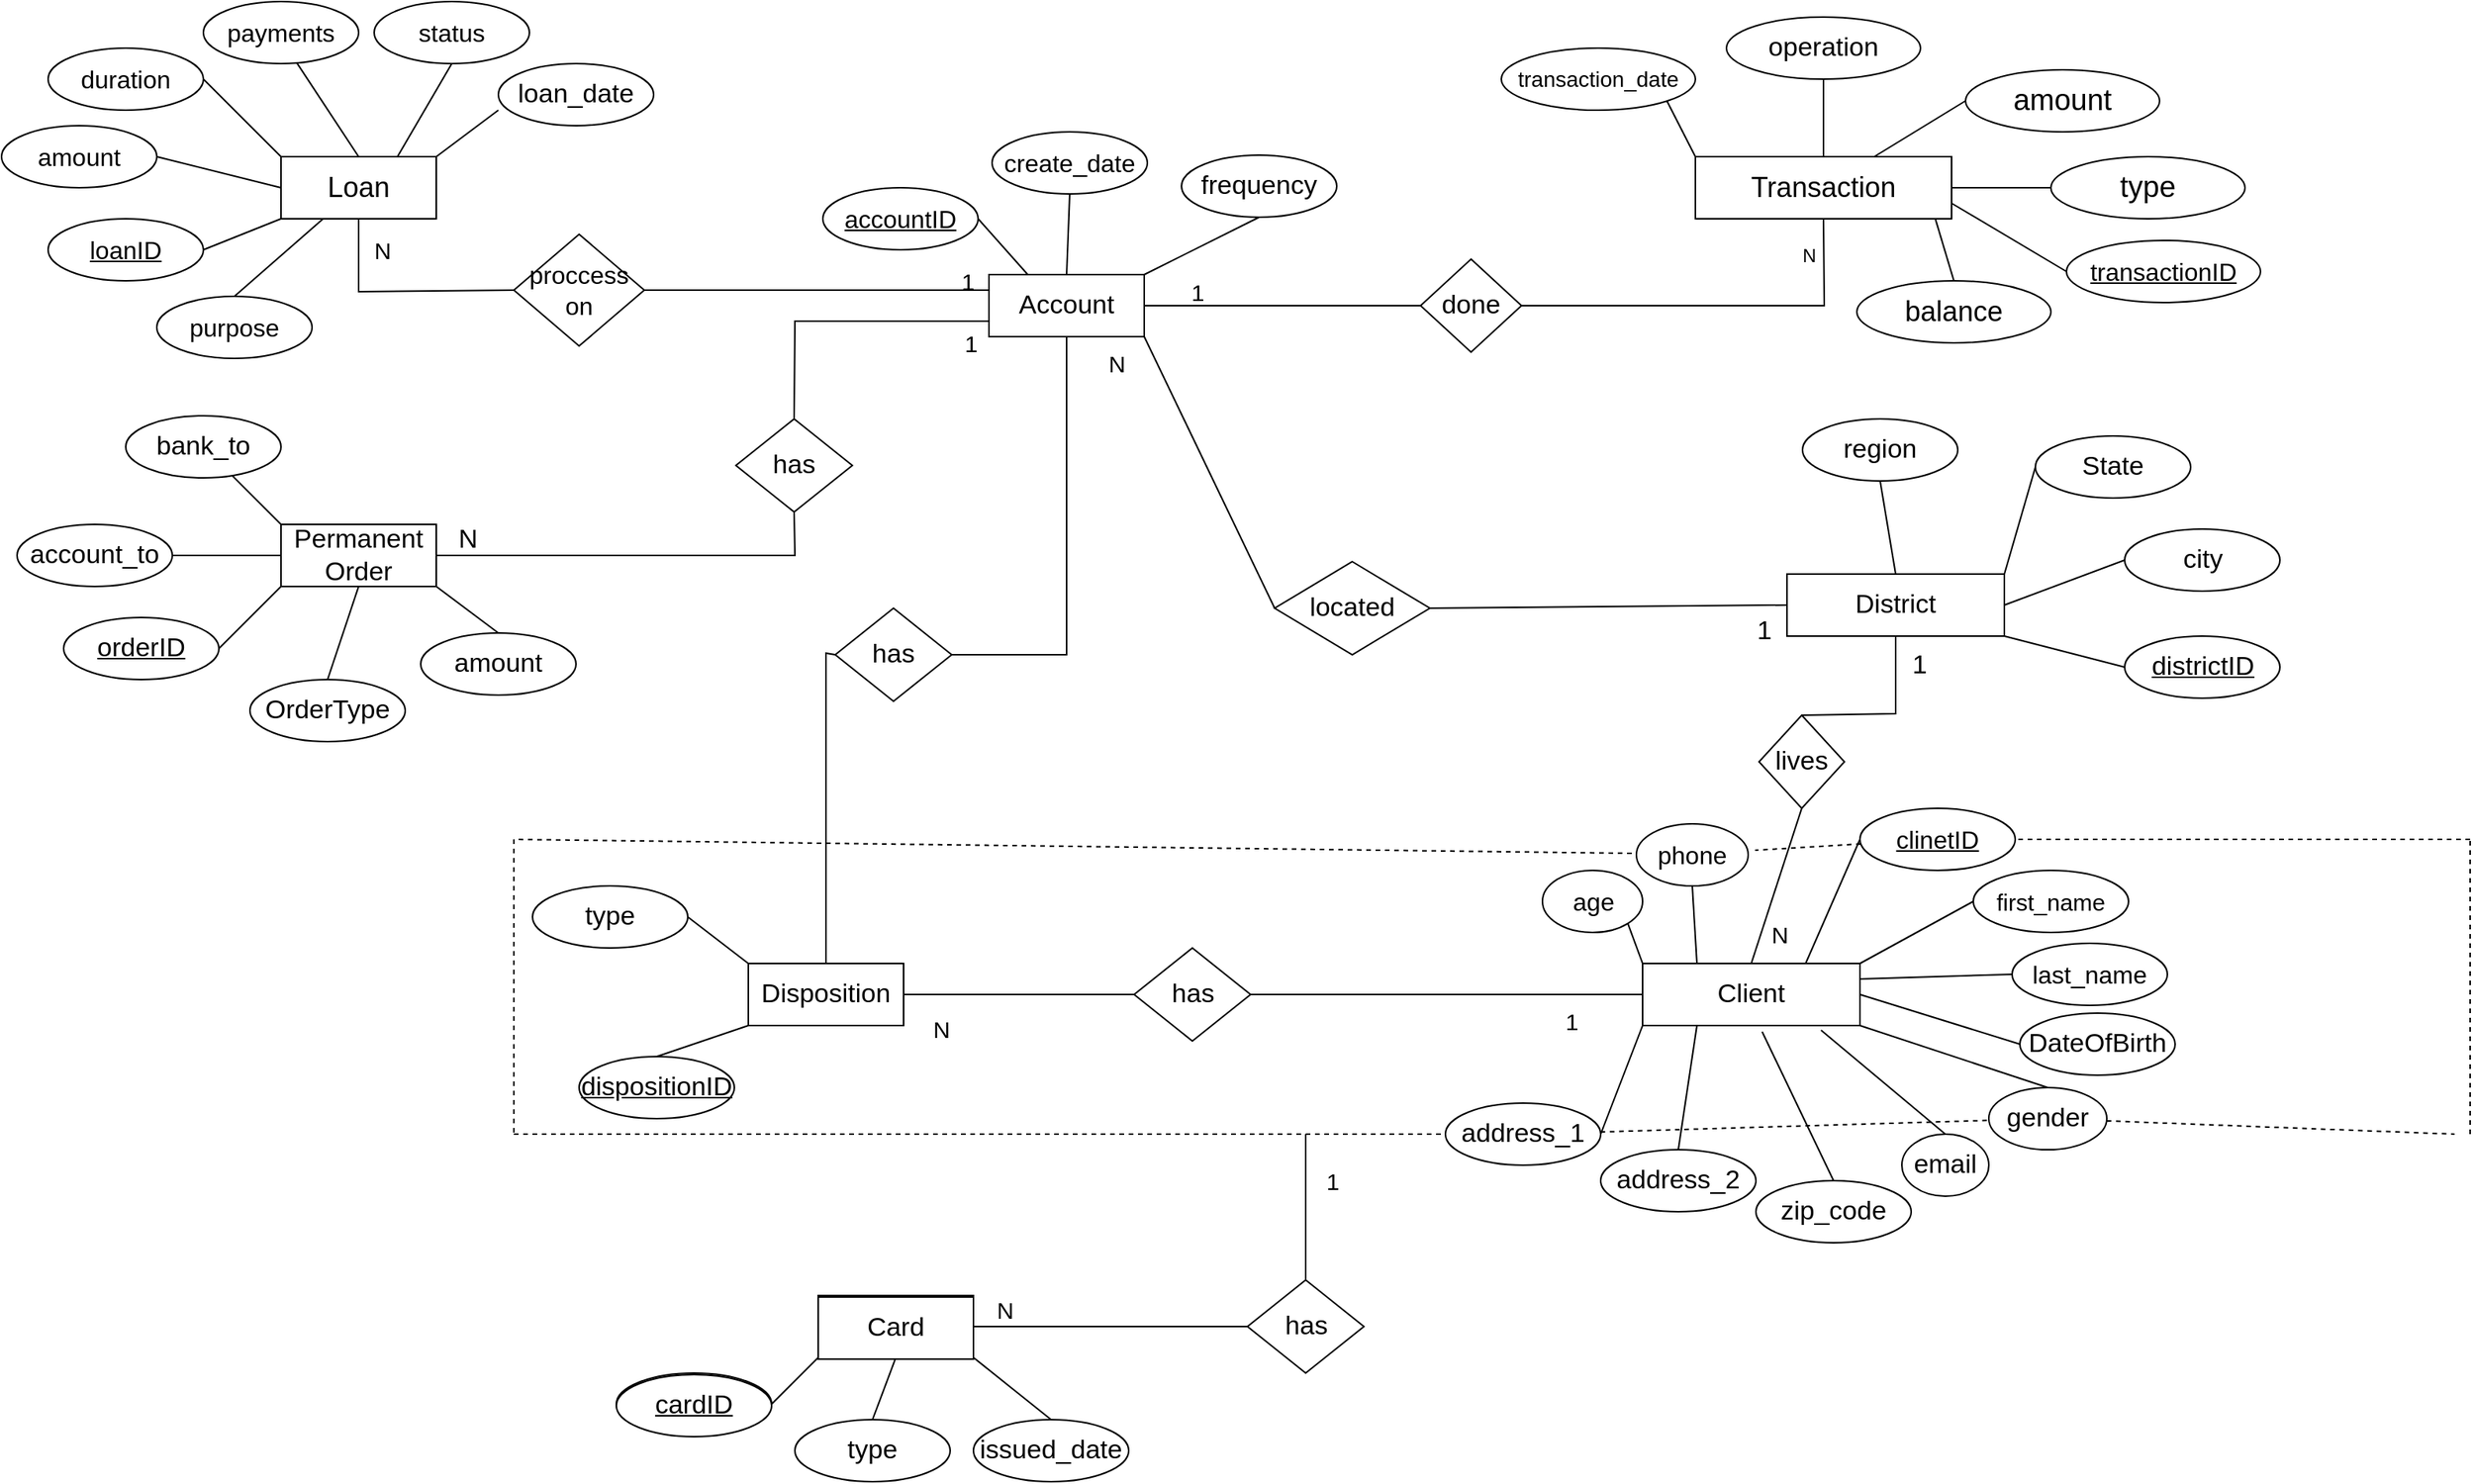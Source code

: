<mxfile version="16.0.3" type="device"><diagram id="prBbr_ngil-b_m54X0Ds" name="Page-1"><mxGraphModel dx="868" dy="482" grid="1" gridSize="10" guides="1" tooltips="1" connect="1" arrows="1" fold="1" page="1" pageScale="1" pageWidth="850" pageHeight="1100" math="0" shadow="0"><root><mxCell id="0"/><mxCell id="1" parent="0"/><mxCell id="i54uVHT67UxY1AJ37_S7-1" value="Permanent_Loan" style="whiteSpace=wrap;html=1;align=center;" parent="1" vertex="1"><mxGeometry x="190" y="120" width="100" height="40" as="geometry"/></mxCell><mxCell id="i54uVHT67UxY1AJ37_S7-2" value="duration" style="ellipse;whiteSpace=wrap;html=1;align=center;fontSize=16;" parent="1" vertex="1"><mxGeometry x="40" y="50" width="100" height="40" as="geometry"/></mxCell><mxCell id="i54uVHT67UxY1AJ37_S7-3" value="payments" style="ellipse;whiteSpace=wrap;html=1;align=center;fontSize=16;" parent="1" vertex="1"><mxGeometry x="140" y="20" width="100" height="40" as="geometry"/></mxCell><mxCell id="i54uVHT67UxY1AJ37_S7-4" value="amount" style="ellipse;whiteSpace=wrap;html=1;align=center;fontSize=16;" parent="1" vertex="1"><mxGeometry x="10" y="100" width="100" height="40" as="geometry"/></mxCell><mxCell id="i54uVHT67UxY1AJ37_S7-5" value="status" style="ellipse;whiteSpace=wrap;html=1;align=center;fontSize=16;" parent="1" vertex="1"><mxGeometry x="250" y="20" width="100" height="40" as="geometry"/></mxCell><mxCell id="i54uVHT67UxY1AJ37_S7-6" value="loanID" style="ellipse;whiteSpace=wrap;html=1;align=center;fontStyle=4;fontSize=16;" parent="1" vertex="1"><mxGeometry x="40" y="160" width="100" height="40" as="geometry"/></mxCell><mxCell id="i54uVHT67UxY1AJ37_S7-7" value="loan_date" style="ellipse;whiteSpace=wrap;html=1;align=center;fontSize=17;" parent="1" vertex="1"><mxGeometry x="330" y="60" width="100" height="40" as="geometry"/></mxCell><mxCell id="i54uVHT67UxY1AJ37_S7-8" value="purpose" style="ellipse;whiteSpace=wrap;html=1;align=center;fontSize=16;" parent="1" vertex="1"><mxGeometry x="110" y="210" width="100" height="40" as="geometry"/></mxCell><mxCell id="i54uVHT67UxY1AJ37_S7-9" value="" style="endArrow=none;html=1;rounded=0;exitX=1;exitY=0.5;exitDx=0;exitDy=0;entryX=0;entryY=1;entryDx=0;entryDy=0;" parent="1" source="i54uVHT67UxY1AJ37_S7-6" target="i54uVHT67UxY1AJ37_S7-1" edge="1"><mxGeometry relative="1" as="geometry"><mxPoint x="340" y="110" as="sourcePoint"/><mxPoint x="500" y="110" as="targetPoint"/></mxGeometry></mxCell><mxCell id="i54uVHT67UxY1AJ37_S7-10" value="" style="endArrow=none;html=1;rounded=0;exitX=1;exitY=0;exitDx=0;exitDy=0;entryX=0;entryY=0.75;entryDx=0;entryDy=0;entryPerimeter=0;" parent="1" source="i54uVHT67UxY1AJ37_S7-1" target="i54uVHT67UxY1AJ37_S7-7" edge="1"><mxGeometry relative="1" as="geometry"><mxPoint x="150" y="190" as="sourcePoint"/><mxPoint x="200" y="170" as="targetPoint"/></mxGeometry></mxCell><mxCell id="i54uVHT67UxY1AJ37_S7-11" value="" style="endArrow=none;html=1;rounded=0;exitX=0.75;exitY=0;exitDx=0;exitDy=0;entryX=0.5;entryY=1;entryDx=0;entryDy=0;" parent="1" source="i54uVHT67UxY1AJ37_S7-1" target="i54uVHT67UxY1AJ37_S7-5" edge="1"><mxGeometry relative="1" as="geometry"><mxPoint x="160" y="200" as="sourcePoint"/><mxPoint x="210" y="180" as="targetPoint"/></mxGeometry></mxCell><mxCell id="i54uVHT67UxY1AJ37_S7-13" value="" style="endArrow=none;html=1;rounded=0;entryX=0.603;entryY=0.992;entryDx=0;entryDy=0;entryPerimeter=0;exitX=0.5;exitY=0;exitDx=0;exitDy=0;" parent="1" source="i54uVHT67UxY1AJ37_S7-1" target="i54uVHT67UxY1AJ37_S7-3" edge="1"><mxGeometry relative="1" as="geometry"><mxPoint x="240" y="110" as="sourcePoint"/><mxPoint x="220" y="190" as="targetPoint"/></mxGeometry></mxCell><mxCell id="i54uVHT67UxY1AJ37_S7-14" value="" style="endArrow=none;html=1;rounded=0;exitX=0;exitY=0;exitDx=0;exitDy=0;entryX=1;entryY=0.5;entryDx=0;entryDy=0;" parent="1" source="i54uVHT67UxY1AJ37_S7-1" target="i54uVHT67UxY1AJ37_S7-2" edge="1"><mxGeometry relative="1" as="geometry"><mxPoint x="180" y="220" as="sourcePoint"/><mxPoint x="230" y="200" as="targetPoint"/></mxGeometry></mxCell><mxCell id="i54uVHT67UxY1AJ37_S7-15" value="" style="endArrow=none;html=1;rounded=0;exitX=0;exitY=0.5;exitDx=0;exitDy=0;entryX=1;entryY=0.5;entryDx=0;entryDy=0;" parent="1" source="i54uVHT67UxY1AJ37_S7-1" target="i54uVHT67UxY1AJ37_S7-4" edge="1"><mxGeometry relative="1" as="geometry"><mxPoint x="190" y="230" as="sourcePoint"/><mxPoint x="240" y="210" as="targetPoint"/></mxGeometry></mxCell><mxCell id="i54uVHT67UxY1AJ37_S7-16" value="" style="endArrow=none;html=1;rounded=0;exitX=0.5;exitY=0;exitDx=0;exitDy=0;" parent="1" source="i54uVHT67UxY1AJ37_S7-8" target="i54uVHT67UxY1AJ37_S7-1" edge="1"><mxGeometry relative="1" as="geometry"><mxPoint x="200" y="240" as="sourcePoint"/><mxPoint x="250" y="220" as="targetPoint"/></mxGeometry></mxCell><mxCell id="i54uVHT67UxY1AJ37_S7-17" value="Permanent_Loan" style="whiteSpace=wrap;html=1;align=center;" parent="1" vertex="1"><mxGeometry x="190" y="120" width="100" height="40" as="geometry"/></mxCell><mxCell id="i54uVHT67UxY1AJ37_S7-20" value="Permanent_Loan" style="whiteSpace=wrap;html=1;align=center;" parent="1" vertex="1"><mxGeometry x="190" y="120" width="100" height="40" as="geometry"/></mxCell><mxCell id="i54uVHT67UxY1AJ37_S7-25" value="Loan" style="whiteSpace=wrap;html=1;align=center;" parent="1" vertex="1"><mxGeometry x="190" y="120" width="100" height="40" as="geometry"/></mxCell><mxCell id="i54uVHT67UxY1AJ37_S7-30" value="OrderType" style="ellipse;whiteSpace=wrap;html=1;align=center;fontSize=17;" parent="1" vertex="1"><mxGeometry x="170" y="457" width="100" height="40" as="geometry"/></mxCell><mxCell id="i54uVHT67UxY1AJ37_S7-32" value="Permanent Order" style="whiteSpace=wrap;html=1;align=center;fontSize=17;" parent="1" vertex="1"><mxGeometry x="190" y="357" width="100" height="40" as="geometry"/></mxCell><mxCell id="i54uVHT67UxY1AJ37_S7-33" value="amount" style="ellipse;whiteSpace=wrap;html=1;align=center;fontSize=17;" parent="1" vertex="1"><mxGeometry x="280" y="427" width="100" height="40" as="geometry"/></mxCell><mxCell id="i54uVHT67UxY1AJ37_S7-34" value="orderID" style="ellipse;whiteSpace=wrap;html=1;align=center;fontStyle=4;fontSize=17;" parent="1" vertex="1"><mxGeometry x="50" y="417" width="100" height="40" as="geometry"/></mxCell><mxCell id="i54uVHT67UxY1AJ37_S7-35" value="account_to" style="ellipse;whiteSpace=wrap;html=1;align=center;fontSize=17;" parent="1" vertex="1"><mxGeometry x="20" y="357" width="100" height="40" as="geometry"/></mxCell><mxCell id="i54uVHT67UxY1AJ37_S7-36" value="bank_to" style="ellipse;whiteSpace=wrap;html=1;align=center;fontSize=17;" parent="1" vertex="1"><mxGeometry x="90" y="287" width="100" height="40" as="geometry"/></mxCell><mxCell id="i54uVHT67UxY1AJ37_S7-37" value="" style="endArrow=none;html=1;rounded=0;exitX=0.5;exitY=0;exitDx=0;exitDy=0;entryX=1;entryY=1;entryDx=0;entryDy=0;fontSize=17;" parent="1" source="i54uVHT67UxY1AJ37_S7-33" target="i54uVHT67UxY1AJ37_S7-32" edge="1"><mxGeometry relative="1" as="geometry"><mxPoint x="340" y="347" as="sourcePoint"/><mxPoint x="500" y="347" as="targetPoint"/></mxGeometry></mxCell><mxCell id="i54uVHT67UxY1AJ37_S7-38" value="" style="endArrow=none;html=1;rounded=0;exitX=0.5;exitY=0;exitDx=0;exitDy=0;entryX=0.5;entryY=1;entryDx=0;entryDy=0;fontSize=17;" parent="1" source="i54uVHT67UxY1AJ37_S7-30" target="i54uVHT67UxY1AJ37_S7-32" edge="1"><mxGeometry relative="1" as="geometry"><mxPoint x="320" y="457" as="sourcePoint"/><mxPoint x="275" y="407" as="targetPoint"/></mxGeometry></mxCell><mxCell id="i54uVHT67UxY1AJ37_S7-39" value="" style="endArrow=none;html=1;rounded=0;exitX=1;exitY=0.5;exitDx=0;exitDy=0;entryX=0;entryY=1;entryDx=0;entryDy=0;fontSize=17;" parent="1" source="i54uVHT67UxY1AJ37_S7-34" target="i54uVHT67UxY1AJ37_S7-32" edge="1"><mxGeometry relative="1" as="geometry"><mxPoint x="330" y="467" as="sourcePoint"/><mxPoint x="285" y="417" as="targetPoint"/></mxGeometry></mxCell><mxCell id="i54uVHT67UxY1AJ37_S7-40" value="" style="endArrow=none;html=1;rounded=0;exitX=1;exitY=0.5;exitDx=0;exitDy=0;entryX=0;entryY=0.5;entryDx=0;entryDy=0;fontSize=17;" parent="1" source="i54uVHT67UxY1AJ37_S7-35" target="i54uVHT67UxY1AJ37_S7-32" edge="1"><mxGeometry relative="1" as="geometry"><mxPoint x="340" y="477" as="sourcePoint"/><mxPoint x="295" y="427" as="targetPoint"/></mxGeometry></mxCell><mxCell id="i54uVHT67UxY1AJ37_S7-41" value="" style="endArrow=none;html=1;rounded=0;entryX=0;entryY=0;entryDx=0;entryDy=0;fontSize=17;" parent="1" source="i54uVHT67UxY1AJ37_S7-36" target="i54uVHT67UxY1AJ37_S7-32" edge="1"><mxGeometry relative="1" as="geometry"><mxPoint x="350" y="487" as="sourcePoint"/><mxPoint x="305" y="437" as="targetPoint"/></mxGeometry></mxCell><mxCell id="i54uVHT67UxY1AJ37_S7-43" value="Loan" style="whiteSpace=wrap;html=1;align=center;fontSize=18;" parent="1" vertex="1"><mxGeometry x="190" y="120" width="100" height="40" as="geometry"/></mxCell><mxCell id="i54uVHT67UxY1AJ37_S7-92" value="Disposition" style="whiteSpace=wrap;html=1;align=center;fontSize=17;" parent="1" vertex="1"><mxGeometry x="491" y="640" width="100" height="40" as="geometry"/></mxCell><mxCell id="i54uVHT67UxY1AJ37_S7-93" value="dispositionID" style="ellipse;whiteSpace=wrap;html=1;align=center;fontStyle=4;fontSize=17;" parent="1" vertex="1"><mxGeometry x="382" y="700" width="100" height="40" as="geometry"/></mxCell><mxCell id="i54uVHT67UxY1AJ37_S7-94" value="type" style="ellipse;whiteSpace=wrap;html=1;align=center;fontSize=17;" parent="1" vertex="1"><mxGeometry x="352" y="590" width="100" height="40" as="geometry"/></mxCell><mxCell id="i54uVHT67UxY1AJ37_S7-95" value="" style="endArrow=none;html=1;rounded=0;entryX=0;entryY=0;entryDx=0;entryDy=0;exitX=1;exitY=0.5;exitDx=0;exitDy=0;" parent="1" source="i54uVHT67UxY1AJ37_S7-94" target="i54uVHT67UxY1AJ37_S7-92" edge="1"><mxGeometry relative="1" as="geometry"><mxPoint x="472" y="510" as="sourcePoint"/><mxPoint x="632" y="510" as="targetPoint"/></mxGeometry></mxCell><mxCell id="i54uVHT67UxY1AJ37_S7-96" value="" style="endArrow=none;html=1;rounded=0;entryX=0.5;entryY=0;entryDx=0;entryDy=0;exitX=0;exitY=1;exitDx=0;exitDy=0;" parent="1" source="i54uVHT67UxY1AJ37_S7-92" target="i54uVHT67UxY1AJ37_S7-93" edge="1"><mxGeometry relative="1" as="geometry"><mxPoint x="472" y="510" as="sourcePoint"/><mxPoint x="632" y="510" as="targetPoint"/></mxGeometry></mxCell><mxCell id="i54uVHT67UxY1AJ37_S7-113" value="Transaction" style="whiteSpace=wrap;html=1;align=center;fontSize=18;" parent="1" vertex="1"><mxGeometry x="1101" y="120" width="165" height="40" as="geometry"/></mxCell><mxCell id="i54uVHT67UxY1AJ37_S7-114" value="type" style="ellipse;whiteSpace=wrap;html=1;align=center;fontSize=19;" parent="1" vertex="1"><mxGeometry x="1330" y="120" width="125" height="40" as="geometry"/></mxCell><mxCell id="i54uVHT67UxY1AJ37_S7-115" value="transactionID" style="ellipse;whiteSpace=wrap;html=1;align=center;fontStyle=4;fontSize=16;" parent="1" vertex="1"><mxGeometry x="1340" y="174" width="125" height="40" as="geometry"/></mxCell><mxCell id="i54uVHT67UxY1AJ37_S7-116" value="amount" style="ellipse;whiteSpace=wrap;html=1;align=center;fontSize=19;" parent="1" vertex="1"><mxGeometry x="1275" y="64" width="125" height="40" as="geometry"/></mxCell><mxCell id="i54uVHT67UxY1AJ37_S7-117" value="balance" style="ellipse;whiteSpace=wrap;html=1;align=center;fontSize=18;" parent="1" vertex="1"><mxGeometry x="1205" y="200" width="125" height="40" as="geometry"/></mxCell><mxCell id="i54uVHT67UxY1AJ37_S7-118" value="" style="endArrow=none;html=1;rounded=0;entryX=0;entryY=0.5;entryDx=0;entryDy=0;" parent="1" source="i54uVHT67UxY1AJ37_S7-113" target="i54uVHT67UxY1AJ37_S7-116" edge="1"><mxGeometry relative="1" as="geometry"><mxPoint x="1250" y="520" as="sourcePoint"/><mxPoint x="1300" y="590" as="targetPoint"/></mxGeometry></mxCell><mxCell id="i54uVHT67UxY1AJ37_S7-119" value="" style="endArrow=none;html=1;rounded=0;exitX=0;exitY=0.5;exitDx=0;exitDy=0;entryX=1;entryY=0.5;entryDx=0;entryDy=0;" parent="1" source="i54uVHT67UxY1AJ37_S7-114" target="i54uVHT67UxY1AJ37_S7-113" edge="1"><mxGeometry relative="1" as="geometry"><mxPoint x="1250" y="500" as="sourcePoint"/><mxPoint x="1200" y="450" as="targetPoint"/></mxGeometry></mxCell><mxCell id="i54uVHT67UxY1AJ37_S7-120" value="operation" style="ellipse;whiteSpace=wrap;html=1;align=center;fontSize=17;" parent="1" vertex="1"><mxGeometry x="1121" y="30" width="125" height="40" as="geometry"/></mxCell><mxCell id="i54uVHT67UxY1AJ37_S7-122" value="transaction_date" style="ellipse;whiteSpace=wrap;html=1;align=center;fontSize=14;" parent="1" vertex="1"><mxGeometry x="976" y="50" width="125" height="40" as="geometry"/></mxCell><mxCell id="i54uVHT67UxY1AJ37_S7-123" value="" style="endArrow=none;html=1;rounded=0;exitX=0.5;exitY=0;exitDx=0;exitDy=0;entryX=0.5;entryY=1;entryDx=0;entryDy=0;" parent="1" source="i54uVHT67UxY1AJ37_S7-113" target="i54uVHT67UxY1AJ37_S7-120" edge="1"><mxGeometry relative="1" as="geometry"><mxPoint x="1430" y="130" as="sourcePoint"/><mxPoint x="1500" y="90" as="targetPoint"/></mxGeometry></mxCell><mxCell id="i54uVHT67UxY1AJ37_S7-125" value="" style="endArrow=none;html=1;rounded=0;exitX=0;exitY=0;exitDx=0;exitDy=0;entryX=1;entryY=1;entryDx=0;entryDy=0;" parent="1" source="i54uVHT67UxY1AJ37_S7-113" target="i54uVHT67UxY1AJ37_S7-122" edge="1"><mxGeometry relative="1" as="geometry"><mxPoint x="1450" y="150" as="sourcePoint"/><mxPoint x="1520" y="110" as="targetPoint"/></mxGeometry></mxCell><mxCell id="i54uVHT67UxY1AJ37_S7-126" value="" style="endArrow=none;html=1;rounded=0;exitX=1;exitY=0.75;exitDx=0;exitDy=0;entryX=0;entryY=0.5;entryDx=0;entryDy=0;" parent="1" source="i54uVHT67UxY1AJ37_S7-113" target="i54uVHT67UxY1AJ37_S7-115" edge="1"><mxGeometry relative="1" as="geometry"><mxPoint x="1460" y="160" as="sourcePoint"/><mxPoint x="1490" y="180" as="targetPoint"/></mxGeometry></mxCell><mxCell id="i54uVHT67UxY1AJ37_S7-127" value="" style="endArrow=none;html=1;rounded=0;exitX=0.5;exitY=0;exitDx=0;exitDy=0;entryX=0.936;entryY=0.992;entryDx=0;entryDy=0;entryPerimeter=0;" parent="1" source="i54uVHT67UxY1AJ37_S7-117" target="i54uVHT67UxY1AJ37_S7-113" edge="1"><mxGeometry relative="1" as="geometry"><mxPoint x="1470" y="170" as="sourcePoint"/><mxPoint x="1540" y="130" as="targetPoint"/></mxGeometry></mxCell><mxCell id="i54uVHT67UxY1AJ37_S7-130" value="Account" style="whiteSpace=wrap;html=1;align=center;fontSize=17;" parent="1" vertex="1"><mxGeometry x="646" y="196" width="100" height="40" as="geometry"/></mxCell><mxCell id="i54uVHT67UxY1AJ37_S7-131" value="accountID" style="ellipse;whiteSpace=wrap;html=1;align=center;fontStyle=4;fontSize=16;" parent="1" vertex="1"><mxGeometry x="539" y="140" width="100" height="40" as="geometry"/></mxCell><mxCell id="i54uVHT67UxY1AJ37_S7-132" value="frequency" style="ellipse;whiteSpace=wrap;html=1;align=center;fontSize=17;" parent="1" vertex="1"><mxGeometry x="770" y="119" width="100" height="40" as="geometry"/></mxCell><mxCell id="i54uVHT67UxY1AJ37_S7-133" value="create_date" style="ellipse;whiteSpace=wrap;html=1;align=center;fontSize=16;" parent="1" vertex="1"><mxGeometry x="648" y="104" width="100" height="40" as="geometry"/></mxCell><mxCell id="i54uVHT67UxY1AJ37_S7-134" value="" style="endArrow=none;html=1;rounded=0;exitX=1;exitY=0;exitDx=0;exitDy=0;entryX=0.5;entryY=1;entryDx=0;entryDy=0;" parent="1" source="i54uVHT67UxY1AJ37_S7-130" target="i54uVHT67UxY1AJ37_S7-132" edge="1"><mxGeometry relative="1" as="geometry"><mxPoint x="1070" y="340" as="sourcePoint"/><mxPoint x="1120" y="410" as="targetPoint"/></mxGeometry></mxCell><mxCell id="i54uVHT67UxY1AJ37_S7-135" value="" style="endArrow=none;html=1;rounded=0;exitX=0.5;exitY=0;exitDx=0;exitDy=0;entryX=0.5;entryY=1;entryDx=0;entryDy=0;" parent="1" source="i54uVHT67UxY1AJ37_S7-130" target="i54uVHT67UxY1AJ37_S7-133" edge="1"><mxGeometry relative="1" as="geometry"><mxPoint x="1070" y="320" as="sourcePoint"/><mxPoint x="1020" y="270" as="targetPoint"/></mxGeometry></mxCell><mxCell id="i54uVHT67UxY1AJ37_S7-136" value="" style="endArrow=none;html=1;rounded=0;entryX=1;entryY=0.5;entryDx=0;entryDy=0;exitX=0.25;exitY=0;exitDx=0;exitDy=0;" parent="1" source="i54uVHT67UxY1AJ37_S7-130" target="i54uVHT67UxY1AJ37_S7-131" edge="1"><mxGeometry relative="1" as="geometry"><mxPoint x="610" y="360" as="sourcePoint"/><mxPoint x="770" y="360" as="targetPoint"/></mxGeometry></mxCell><mxCell id="i54uVHT67UxY1AJ37_S7-137" value="city" style="ellipse;whiteSpace=wrap;html=1;align=center;fontSize=17;" parent="1" vertex="1"><mxGeometry x="1377.5" y="360" width="100" height="40" as="geometry"/></mxCell><mxCell id="i54uVHT67UxY1AJ37_S7-138" value="districtID" style="ellipse;whiteSpace=wrap;html=1;align=center;fontStyle=4;fontSize=17;" parent="1" vertex="1"><mxGeometry x="1377.5" y="429" width="100" height="40" as="geometry"/></mxCell><mxCell id="i54uVHT67UxY1AJ37_S7-139" value="State" style="ellipse;whiteSpace=wrap;html=1;align=center;fontSize=17;" parent="1" vertex="1"><mxGeometry x="1320" y="300" width="100" height="40" as="geometry"/></mxCell><mxCell id="i54uVHT67UxY1AJ37_S7-141" value="region" style="ellipse;whiteSpace=wrap;html=1;align=center;fontSize=17;" parent="1" vertex="1"><mxGeometry x="1170" y="289" width="100" height="40" as="geometry"/></mxCell><mxCell id="i54uVHT67UxY1AJ37_S7-142" value="District" style="whiteSpace=wrap;html=1;align=center;fontSize=17;" parent="1" vertex="1"><mxGeometry x="1160" y="389" width="140" height="40" as="geometry"/></mxCell><mxCell id="i54uVHT67UxY1AJ37_S7-145" value="" style="endArrow=none;html=1;rounded=0;entryX=0;entryY=0.5;entryDx=0;entryDy=0;exitX=1;exitY=0;exitDx=0;exitDy=0;fontSize=17;" parent="1" source="i54uVHT67UxY1AJ37_S7-142" target="i54uVHT67UxY1AJ37_S7-139" edge="1"><mxGeometry relative="1" as="geometry"><mxPoint x="1285" y="409" as="sourcePoint"/><mxPoint x="1340" y="359" as="targetPoint"/></mxGeometry></mxCell><mxCell id="i54uVHT67UxY1AJ37_S7-146" value="" style="endArrow=none;html=1;rounded=0;entryX=0.5;entryY=1;entryDx=0;entryDy=0;exitX=0.5;exitY=0;exitDx=0;exitDy=0;fontSize=17;" parent="1" source="i54uVHT67UxY1AJ37_S7-142" target="i54uVHT67UxY1AJ37_S7-141" edge="1"><mxGeometry relative="1" as="geometry"><mxPoint x="1295" y="419" as="sourcePoint"/><mxPoint x="1350" y="369" as="targetPoint"/></mxGeometry></mxCell><mxCell id="i54uVHT67UxY1AJ37_S7-148" value="" style="endArrow=none;html=1;rounded=0;entryX=0;entryY=0.5;entryDx=0;entryDy=0;exitX=1;exitY=0.5;exitDx=0;exitDy=0;fontSize=17;" parent="1" source="i54uVHT67UxY1AJ37_S7-142" target="i54uVHT67UxY1AJ37_S7-137" edge="1"><mxGeometry relative="1" as="geometry"><mxPoint x="1310" y="419" as="sourcePoint"/><mxPoint x="1370" y="389" as="targetPoint"/></mxGeometry></mxCell><mxCell id="i54uVHT67UxY1AJ37_S7-149" value="" style="endArrow=none;html=1;rounded=0;entryX=0;entryY=0.5;entryDx=0;entryDy=0;exitX=1;exitY=1;exitDx=0;exitDy=0;fontSize=17;" parent="1" source="i54uVHT67UxY1AJ37_S7-142" target="i54uVHT67UxY1AJ37_S7-138" edge="1"><mxGeometry relative="1" as="geometry"><mxPoint x="1325" y="449" as="sourcePoint"/><mxPoint x="1380" y="399" as="targetPoint"/></mxGeometry></mxCell><mxCell id="i54uVHT67UxY1AJ37_S7-150" value="Client" style="whiteSpace=wrap;html=1;align=center;" parent="1" vertex="1"><mxGeometry x="1067" y="640" width="140" height="40" as="geometry"/></mxCell><mxCell id="i54uVHT67UxY1AJ37_S7-151" value="DateOfBirth" style="ellipse;whiteSpace=wrap;html=1;align=center;fontSize=17;" parent="1" vertex="1"><mxGeometry x="1310" y="672" width="100" height="40" as="geometry"/></mxCell><mxCell id="i54uVHT67UxY1AJ37_S7-152" value="first_name" style="ellipse;whiteSpace=wrap;html=1;align=center;fontSize=15;" parent="1" vertex="1"><mxGeometry x="1280" y="580" width="100" height="40" as="geometry"/></mxCell><mxCell id="i54uVHT67UxY1AJ37_S7-153" value="last_name" style="ellipse;whiteSpace=wrap;html=1;align=center;fontSize=16;" parent="1" vertex="1"><mxGeometry x="1305" y="627" width="100" height="40" as="geometry"/></mxCell><mxCell id="i54uVHT67UxY1AJ37_S7-156" value="age" style="ellipse;whiteSpace=wrap;html=1;align=center;fontSize=16;" parent="1" vertex="1"><mxGeometry x="1002.5" y="580" width="64.5" height="40" as="geometry"/></mxCell><mxCell id="i54uVHT67UxY1AJ37_S7-157" value="email" style="ellipse;whiteSpace=wrap;html=1;align=center;fontSize=17;" parent="1" vertex="1"><mxGeometry x="1234" y="750" width="56" height="40" as="geometry"/></mxCell><mxCell id="i54uVHT67UxY1AJ37_S7-158" value="phone" style="ellipse;whiteSpace=wrap;html=1;align=center;fontSize=16;" parent="1" vertex="1"><mxGeometry x="1063" y="550" width="72" height="40" as="geometry"/></mxCell><mxCell id="i54uVHT67UxY1AJ37_S7-159" value="type" style="ellipse;whiteSpace=wrap;html=1;align=center;fontSize=17;" parent="1" vertex="1"><mxGeometry x="521" y="934" width="100" height="40" as="geometry"/></mxCell><mxCell id="i54uVHT67UxY1AJ37_S7-160" value="Card" style="whiteSpace=wrap;html=1;align=center;" parent="1" vertex="1"><mxGeometry x="536" y="854" width="100" height="40" as="geometry"/></mxCell><mxCell id="i54uVHT67UxY1AJ37_S7-161" value="issued_date" style="ellipse;whiteSpace=wrap;html=1;align=center;fontSize=17;" parent="1" vertex="1"><mxGeometry x="636" y="934" width="100" height="40" as="geometry"/></mxCell><mxCell id="i54uVHT67UxY1AJ37_S7-162" value="cardID" style="ellipse;whiteSpace=wrap;html=1;align=center;fontStyle=4;" parent="1" vertex="1"><mxGeometry x="406" y="904" width="100" height="40" as="geometry"/></mxCell><mxCell id="i54uVHT67UxY1AJ37_S7-165" value="" style="endArrow=none;html=1;rounded=0;exitX=0.5;exitY=0;exitDx=0;exitDy=0;entryX=1;entryY=1;entryDx=0;entryDy=0;" parent="1" source="i54uVHT67UxY1AJ37_S7-161" target="i54uVHT67UxY1AJ37_S7-160" edge="1"><mxGeometry relative="1" as="geometry"><mxPoint x="746" y="874" as="sourcePoint"/><mxPoint x="906" y="874" as="targetPoint"/></mxGeometry></mxCell><mxCell id="i54uVHT67UxY1AJ37_S7-166" value="" style="endArrow=none;html=1;rounded=0;exitX=0.5;exitY=0;exitDx=0;exitDy=0;entryX=0.5;entryY=1;entryDx=0;entryDy=0;" parent="1" source="i54uVHT67UxY1AJ37_S7-159" target="i54uVHT67UxY1AJ37_S7-160" edge="1"><mxGeometry relative="1" as="geometry"><mxPoint x="726" y="984" as="sourcePoint"/><mxPoint x="681" y="934" as="targetPoint"/></mxGeometry></mxCell><mxCell id="i54uVHT67UxY1AJ37_S7-167" value="" style="endArrow=none;html=1;rounded=0;exitX=1;exitY=0.5;exitDx=0;exitDy=0;entryX=0;entryY=1;entryDx=0;entryDy=0;" parent="1" source="i54uVHT67UxY1AJ37_S7-162" target="i54uVHT67UxY1AJ37_S7-160" edge="1"><mxGeometry relative="1" as="geometry"><mxPoint x="736" y="994" as="sourcePoint"/><mxPoint x="691" y="944" as="targetPoint"/></mxGeometry></mxCell><mxCell id="i54uVHT67UxY1AJ37_S7-170" value="address_2" style="ellipse;whiteSpace=wrap;html=1;align=center;fontSize=17;" parent="1" vertex="1"><mxGeometry x="1040" y="760" width="100" height="40" as="geometry"/></mxCell><mxCell id="i54uVHT67UxY1AJ37_S7-172" value="zip_code" style="ellipse;whiteSpace=wrap;html=1;align=center;fontSize=17;" parent="1" vertex="1"><mxGeometry x="1140" y="780" width="100" height="40" as="geometry"/></mxCell><mxCell id="i54uVHT67UxY1AJ37_S7-176" value="" style="endArrow=none;html=1;rounded=0;exitX=0.5;exitY=0;exitDx=0;exitDy=0;entryX=0.55;entryY=1.1;entryDx=0;entryDy=0;entryPerimeter=0;" parent="1" source="i54uVHT67UxY1AJ37_S7-172" edge="1" target="Wuoh9dn4zeVHmrJipzzn-18"><mxGeometry relative="1" as="geometry"><mxPoint x="1179" y="870" as="sourcePoint"/><mxPoint x="1129" y="920" as="targetPoint"/></mxGeometry></mxCell><mxCell id="i54uVHT67UxY1AJ37_S7-177" value="" style="endArrow=none;html=1;rounded=0;exitX=0.5;exitY=0;exitDx=0;exitDy=0;entryX=0.25;entryY=1;entryDx=0;entryDy=0;" parent="1" source="i54uVHT67UxY1AJ37_S7-170" edge="1" target="Wuoh9dn4zeVHmrJipzzn-18"><mxGeometry relative="1" as="geometry"><mxPoint x="1159" y="980" as="sourcePoint"/><mxPoint x="1079" y="920" as="targetPoint"/></mxGeometry></mxCell><mxCell id="i54uVHT67UxY1AJ37_S7-179" value="" style="endArrow=none;html=1;rounded=0;exitX=1;exitY=0.5;exitDx=0;exitDy=0;entryX=0;entryY=1;entryDx=0;entryDy=0;" parent="1" source="i54uVHT67UxY1AJ37_S7-174" edge="1" target="Wuoh9dn4zeVHmrJipzzn-18"><mxGeometry relative="1" as="geometry"><mxPoint x="1179" y="1000" as="sourcePoint"/><mxPoint x="1029" y="900" as="targetPoint"/></mxGeometry></mxCell><mxCell id="i54uVHT67UxY1AJ37_S7-182" value="" style="endArrow=none;html=1;rounded=0;entryX=1;entryY=1;entryDx=0;entryDy=0;exitX=0;exitY=0;exitDx=0;exitDy=0;" parent="1" source="i54uVHT67UxY1AJ37_S7-150" target="i54uVHT67UxY1AJ37_S7-156" edge="1"><mxGeometry relative="1" as="geometry"><mxPoint x="667" y="780" as="sourcePoint"/><mxPoint x="827" y="780" as="targetPoint"/></mxGeometry></mxCell><mxCell id="i54uVHT67UxY1AJ37_S7-183" value="" style="endArrow=none;html=1;rounded=0;entryX=1;entryY=0;entryDx=0;entryDy=0;exitX=0;exitY=0.5;exitDx=0;exitDy=0;" parent="1" source="i54uVHT67UxY1AJ37_S7-152" target="Wuoh9dn4zeVHmrJipzzn-18" edge="1"><mxGeometry relative="1" as="geometry"><mxPoint x="1077" y="650" as="sourcePoint"/><mxPoint x="962.117" y="604.237" as="targetPoint"/></mxGeometry></mxCell><mxCell id="i54uVHT67UxY1AJ37_S7-184" value="" style="endArrow=none;html=1;rounded=0;entryX=1;entryY=0.5;entryDx=0;entryDy=0;exitX=0;exitY=0.5;exitDx=0;exitDy=0;" parent="1" source="i54uVHT67UxY1AJ37_S7-151" target="Wuoh9dn4zeVHmrJipzzn-18" edge="1"><mxGeometry relative="1" as="geometry"><mxPoint x="1087" y="660" as="sourcePoint"/><mxPoint x="972.117" y="614.237" as="targetPoint"/></mxGeometry></mxCell><mxCell id="i54uVHT67UxY1AJ37_S7-185" value="" style="endArrow=none;html=1;rounded=0;entryX=1;entryY=0.25;entryDx=0;entryDy=0;exitX=0;exitY=0.5;exitDx=0;exitDy=0;" parent="1" source="i54uVHT67UxY1AJ37_S7-153" target="Wuoh9dn4zeVHmrJipzzn-18" edge="1"><mxGeometry relative="1" as="geometry"><mxPoint x="1097" y="670" as="sourcePoint"/><mxPoint x="982.117" y="624.237" as="targetPoint"/></mxGeometry></mxCell><mxCell id="i54uVHT67UxY1AJ37_S7-186" value="" style="endArrow=none;html=1;rounded=0;entryX=0.5;entryY=0;entryDx=0;entryDy=0;exitX=1;exitY=1;exitDx=0;exitDy=0;" parent="1" source="Wuoh9dn4zeVHmrJipzzn-18" target="i54uVHT67UxY1AJ37_S7-155" edge="1"><mxGeometry relative="1" as="geometry"><mxPoint x="1107" y="680" as="sourcePoint"/><mxPoint x="992.117" y="634.237" as="targetPoint"/></mxGeometry></mxCell><mxCell id="i54uVHT67UxY1AJ37_S7-187" value="" style="endArrow=none;html=1;rounded=0;entryX=0.821;entryY=1.075;entryDx=0;entryDy=0;exitX=0.5;exitY=0;exitDx=0;exitDy=0;entryPerimeter=0;" parent="1" source="i54uVHT67UxY1AJ37_S7-157" target="Wuoh9dn4zeVHmrJipzzn-18" edge="1"><mxGeometry relative="1" as="geometry"><mxPoint x="1117" y="690" as="sourcePoint"/><mxPoint x="1002.117" y="644.237" as="targetPoint"/></mxGeometry></mxCell><mxCell id="i54uVHT67UxY1AJ37_S7-188" value="" style="endArrow=none;html=1;rounded=0;entryX=0.25;entryY=0;entryDx=0;entryDy=0;exitX=0.5;exitY=1;exitDx=0;exitDy=0;" parent="1" source="i54uVHT67UxY1AJ37_S7-158" target="i54uVHT67UxY1AJ37_S7-150" edge="1"><mxGeometry relative="1" as="geometry"><mxPoint x="1127" y="700" as="sourcePoint"/><mxPoint x="1012.117" y="654.237" as="targetPoint"/></mxGeometry></mxCell><mxCell id="i54uVHT67UxY1AJ37_S7-189" value="" style="endArrow=none;html=1;rounded=0;entryX=0.75;entryY=0;entryDx=0;entryDy=0;exitX=0;exitY=0.5;exitDx=0;exitDy=0;" parent="1" source="i54uVHT67UxY1AJ37_S7-154" target="Wuoh9dn4zeVHmrJipzzn-18" edge="1"><mxGeometry relative="1" as="geometry"><mxPoint x="1137" y="710" as="sourcePoint"/><mxPoint x="1022.117" y="664.237" as="targetPoint"/></mxGeometry></mxCell><mxCell id="i54uVHT67UxY1AJ37_S7-190" value="has" style="shape=rhombus;perimeter=rhombusPerimeter;whiteSpace=wrap;html=1;align=center;rotation=0;fontSize=17;" parent="1" vertex="1"><mxGeometry x="483" y="289" width="75" height="60" as="geometry"/></mxCell><mxCell id="i54uVHT67UxY1AJ37_S7-191" value="proccess on" style="shape=rhombus;perimeter=rhombusPerimeter;whiteSpace=wrap;html=1;align=center;rotation=0;fontSize=16;" parent="1" vertex="1"><mxGeometry x="340" y="170" width="84" height="72" as="geometry"/></mxCell><mxCell id="i54uVHT67UxY1AJ37_S7-192" value="" style="endArrow=none;html=1;rounded=0;entryX=0.5;entryY=1;entryDx=0;entryDy=0;exitX=0;exitY=0.5;exitDx=0;exitDy=0;" parent="1" source="i54uVHT67UxY1AJ37_S7-191" target="i54uVHT67UxY1AJ37_S7-43" edge="1"><mxGeometry relative="1" as="geometry"><mxPoint x="700" y="380" as="sourcePoint"/><mxPoint x="860" y="380" as="targetPoint"/><Array as="points"><mxPoint x="240" y="207"/></Array></mxGeometry></mxCell><mxCell id="i54uVHT67UxY1AJ37_S7-193" value="" style="endArrow=none;html=1;rounded=0;entryX=0;entryY=0.25;entryDx=0;entryDy=0;exitX=1;exitY=0.5;exitDx=0;exitDy=0;" parent="1" source="i54uVHT67UxY1AJ37_S7-191" target="i54uVHT67UxY1AJ37_S7-130" edge="1"><mxGeometry relative="1" as="geometry"><mxPoint x="700" y="380" as="sourcePoint"/><mxPoint x="860" y="380" as="targetPoint"/></mxGeometry></mxCell><mxCell id="i54uVHT67UxY1AJ37_S7-194" value="" style="endArrow=none;html=1;rounded=0;entryX=0;entryY=0.75;entryDx=0;entryDy=0;exitX=0.5;exitY=0;exitDx=0;exitDy=0;" parent="1" source="i54uVHT67UxY1AJ37_S7-190" target="i54uVHT67UxY1AJ37_S7-130" edge="1"><mxGeometry relative="1" as="geometry"><mxPoint x="700" y="380" as="sourcePoint"/><mxPoint x="860" y="380" as="targetPoint"/><Array as="points"><mxPoint x="521" y="226"/></Array></mxGeometry></mxCell><mxCell id="i54uVHT67UxY1AJ37_S7-195" value="" style="endArrow=none;html=1;rounded=0;exitX=1;exitY=0.5;exitDx=0;exitDy=0;entryX=0.5;entryY=1;entryDx=0;entryDy=0;fontSize=17;" parent="1" source="i54uVHT67UxY1AJ37_S7-32" target="i54uVHT67UxY1AJ37_S7-190" edge="1"><mxGeometry relative="1" as="geometry"><mxPoint x="700" y="380" as="sourcePoint"/><mxPoint x="520" y="400" as="targetPoint"/><Array as="points"><mxPoint x="521" y="377"/></Array></mxGeometry></mxCell><mxCell id="i54uVHT67UxY1AJ37_S7-197" value="has" style="shape=rhombus;perimeter=rhombusPerimeter;whiteSpace=wrap;html=1;align=center;rotation=0;fontSize=17;" parent="1" vertex="1"><mxGeometry x="547" y="411" width="75" height="60" as="geometry"/></mxCell><mxCell id="i54uVHT67UxY1AJ37_S7-198" value="" style="endArrow=none;html=1;rounded=0;exitX=1;exitY=0.5;exitDx=0;exitDy=0;entryX=0.5;entryY=1;entryDx=0;entryDy=0;" parent="1" source="i54uVHT67UxY1AJ37_S7-197" target="i54uVHT67UxY1AJ37_S7-130" edge="1"><mxGeometry relative="1" as="geometry"><mxPoint x="700" y="510" as="sourcePoint"/><mxPoint x="850" y="250" as="targetPoint"/><Array as="points"><mxPoint x="696" y="441"/></Array></mxGeometry></mxCell><mxCell id="i54uVHT67UxY1AJ37_S7-199" value="" style="endArrow=none;html=1;rounded=0;entryX=0.5;entryY=0;entryDx=0;entryDy=0;exitX=0;exitY=0.5;exitDx=0;exitDy=0;" parent="1" source="i54uVHT67UxY1AJ37_S7-197" target="i54uVHT67UxY1AJ37_S7-92" edge="1"><mxGeometry relative="1" as="geometry"><mxPoint x="700" y="510" as="sourcePoint"/><mxPoint x="860" y="510" as="targetPoint"/><Array as="points"><mxPoint x="541" y="440"/></Array></mxGeometry></mxCell><mxCell id="i54uVHT67UxY1AJ37_S7-200" value="has" style="shape=rhombus;perimeter=rhombusPerimeter;whiteSpace=wrap;html=1;align=center;rotation=0;fontSize=17;" parent="1" vertex="1"><mxGeometry x="739.5" y="630" width="75" height="60" as="geometry"/></mxCell><mxCell id="i54uVHT67UxY1AJ37_S7-201" value="" style="endArrow=none;html=1;rounded=0;exitX=1;exitY=0.5;exitDx=0;exitDy=0;entryX=0;entryY=0.5;entryDx=0;entryDy=0;" parent="1" source="i54uVHT67UxY1AJ37_S7-92" target="i54uVHT67UxY1AJ37_S7-200" edge="1"><mxGeometry relative="1" as="geometry"><mxPoint x="700" y="650" as="sourcePoint"/><mxPoint x="860" y="650" as="targetPoint"/></mxGeometry></mxCell><mxCell id="i54uVHT67UxY1AJ37_S7-202" value="" style="endArrow=none;html=1;rounded=0;entryX=0;entryY=0.5;entryDx=0;entryDy=0;exitX=1;exitY=0.5;exitDx=0;exitDy=0;" parent="1" source="i54uVHT67UxY1AJ37_S7-200" target="i54uVHT67UxY1AJ37_S7-150" edge="1"><mxGeometry relative="1" as="geometry"><mxPoint x="700" y="650" as="sourcePoint"/><mxPoint x="860" y="650" as="targetPoint"/></mxGeometry></mxCell><mxCell id="i54uVHT67UxY1AJ37_S7-203" value="done" style="shape=rhombus;perimeter=rhombusPerimeter;whiteSpace=wrap;html=1;align=center;rotation=0;fontSize=17;" parent="1" vertex="1"><mxGeometry x="924" y="186" width="65" height="60" as="geometry"/></mxCell><mxCell id="i54uVHT67UxY1AJ37_S7-204" value="" style="endArrow=none;html=1;rounded=0;entryX=0.5;entryY=1;entryDx=0;entryDy=0;exitX=1;exitY=0.5;exitDx=0;exitDy=0;" parent="1" source="i54uVHT67UxY1AJ37_S7-203" target="i54uVHT67UxY1AJ37_S7-113" edge="1"><mxGeometry relative="1" as="geometry"><mxPoint x="970" y="430" as="sourcePoint"/><mxPoint x="1130" y="430" as="targetPoint"/><Array as="points"><mxPoint x="1184" y="216"/></Array></mxGeometry></mxCell><mxCell id="i54uVHT67UxY1AJ37_S7-205" value="" style="endArrow=none;html=1;rounded=0;entryX=0;entryY=0.5;entryDx=0;entryDy=0;exitX=1;exitY=0.5;exitDx=0;exitDy=0;" parent="1" source="i54uVHT67UxY1AJ37_S7-130" target="i54uVHT67UxY1AJ37_S7-203" edge="1"><mxGeometry relative="1" as="geometry"><mxPoint x="970" y="430" as="sourcePoint"/><mxPoint x="1130" y="430" as="targetPoint"/></mxGeometry></mxCell><mxCell id="i54uVHT67UxY1AJ37_S7-206" value="located" style="shape=rhombus;perimeter=rhombusPerimeter;whiteSpace=wrap;html=1;align=center;rotation=0;fontSize=17;" parent="1" vertex="1"><mxGeometry x="830" y="381" width="100" height="60" as="geometry"/></mxCell><mxCell id="i54uVHT67UxY1AJ37_S7-207" value="" style="endArrow=none;html=1;rounded=0;exitX=0;exitY=0.5;exitDx=0;exitDy=0;entryX=1;entryY=1;entryDx=0;entryDy=0;" parent="1" source="i54uVHT67UxY1AJ37_S7-206" target="i54uVHT67UxY1AJ37_S7-130" edge="1"><mxGeometry relative="1" as="geometry"><mxPoint x="970" y="430" as="sourcePoint"/><mxPoint x="750" y="240" as="targetPoint"/><Array as="points"/></mxGeometry></mxCell><mxCell id="i54uVHT67UxY1AJ37_S7-209" value="" style="endArrow=none;html=1;rounded=0;entryX=0;entryY=0.5;entryDx=0;entryDy=0;exitX=1;exitY=0.5;exitDx=0;exitDy=0;" parent="1" source="i54uVHT67UxY1AJ37_S7-206" target="i54uVHT67UxY1AJ37_S7-142" edge="1"><mxGeometry relative="1" as="geometry"><mxPoint x="940" y="470" as="sourcePoint"/><mxPoint x="1130" y="430" as="targetPoint"/><Array as="points"/></mxGeometry></mxCell><mxCell id="i54uVHT67UxY1AJ37_S7-210" value="lives" style="shape=rhombus;perimeter=rhombusPerimeter;whiteSpace=wrap;html=1;align=center;rotation=0;fontSize=17;" parent="1" vertex="1"><mxGeometry x="1142" y="480" width="55" height="60" as="geometry"/></mxCell><mxCell id="i54uVHT67UxY1AJ37_S7-211" value="" style="endArrow=none;html=1;rounded=0;entryX=0.5;entryY=1;entryDx=0;entryDy=0;exitX=0.5;exitY=0;exitDx=0;exitDy=0;fontSize=17;" parent="1" source="i54uVHT67UxY1AJ37_S7-210" target="i54uVHT67UxY1AJ37_S7-142" edge="1"><mxGeometry relative="1" as="geometry"><mxPoint x="1086" y="479" as="sourcePoint"/><mxPoint x="995" y="689" as="targetPoint"/><Array as="points"><mxPoint x="1230" y="479"/></Array></mxGeometry></mxCell><mxCell id="i54uVHT67UxY1AJ37_S7-212" value="" style="endArrow=none;html=1;rounded=0;entryX=0.5;entryY=1;entryDx=0;entryDy=0;exitX=0.5;exitY=0;exitDx=0;exitDy=0;" parent="1" source="i54uVHT67UxY1AJ37_S7-150" target="i54uVHT67UxY1AJ37_S7-210" edge="1"><mxGeometry relative="1" as="geometry"><mxPoint x="887" y="700" as="sourcePoint"/><mxPoint x="1138" y="550" as="targetPoint"/></mxGeometry></mxCell><mxCell id="i54uVHT67UxY1AJ37_S7-218" value="N" style="text;html=1;align=center;verticalAlign=middle;resizable=0;points=[];autosize=1;strokeColor=none;fillColor=none;fontSize=15;" parent="1" vertex="1"><mxGeometry x="240" y="170" width="30" height="20" as="geometry"/></mxCell><mxCell id="i54uVHT67UxY1AJ37_S7-219" value="1" style="text;html=1;align=center;verticalAlign=middle;resizable=0;points=[];autosize=1;strokeColor=none;fillColor=none;fontSize=15;" parent="1" vertex="1"><mxGeometry x="622" y="190" width="20" height="20" as="geometry"/></mxCell><mxCell id="i54uVHT67UxY1AJ37_S7-220" value="N" style="text;html=1;align=center;verticalAlign=middle;resizable=0;points=[];autosize=1;strokeColor=none;fillColor=none;fontSize=17;" parent="1" vertex="1"><mxGeometry x="295" y="352" width="30" height="30" as="geometry"/></mxCell><mxCell id="i54uVHT67UxY1AJ37_S7-221" value="1" style="text;html=1;align=center;verticalAlign=middle;resizable=0;points=[];autosize=1;strokeColor=none;fillColor=none;fontSize=15;" parent="1" vertex="1"><mxGeometry x="624" y="230" width="20" height="20" as="geometry"/></mxCell><mxCell id="i54uVHT67UxY1AJ37_S7-222" value="N" style="text;html=1;align=center;verticalAlign=middle;resizable=0;points=[];autosize=1;strokeColor=none;fillColor=none;fontSize=15;" parent="1" vertex="1"><mxGeometry x="713" y="243" width="30" height="20" as="geometry"/></mxCell><mxCell id="i54uVHT67UxY1AJ37_S7-223" value="1" style="text;html=1;align=center;verticalAlign=middle;resizable=0;points=[];autosize=1;strokeColor=none;fillColor=none;fontSize=15;" parent="1" vertex="1"><mxGeometry x="770" y="197" width="20" height="20" as="geometry"/></mxCell><mxCell id="i54uVHT67UxY1AJ37_S7-224" value="N" style="text;html=1;align=center;verticalAlign=middle;resizable=0;points=[];autosize=1;strokeColor=none;fillColor=none;" parent="1" vertex="1"><mxGeometry x="1164" y="174" width="20" height="20" as="geometry"/></mxCell><mxCell id="i54uVHT67UxY1AJ37_S7-225" value="1" style="text;html=1;align=center;verticalAlign=middle;resizable=0;points=[];autosize=1;strokeColor=none;fillColor=none;fontSize=17;" parent="1" vertex="1"><mxGeometry x="1135" y="411" width="20" height="30" as="geometry"/></mxCell><mxCell id="i54uVHT67UxY1AJ37_S7-226" value="1" style="text;html=1;align=center;verticalAlign=middle;resizable=0;points=[];autosize=1;strokeColor=none;fillColor=none;fontSize=17;" parent="1" vertex="1"><mxGeometry x="1235" y="433" width="20" height="30" as="geometry"/></mxCell><mxCell id="i54uVHT67UxY1AJ37_S7-227" value="N" style="text;html=1;align=center;verticalAlign=middle;resizable=0;points=[];autosize=1;strokeColor=none;fillColor=none;fontSize=15;" parent="1" vertex="1"><mxGeometry x="1140" y="611" width="30" height="20" as="geometry"/></mxCell><mxCell id="i54uVHT67UxY1AJ37_S7-229" value="1" style="text;html=1;align=center;verticalAlign=middle;resizable=0;points=[];autosize=1;strokeColor=none;fillColor=none;fontSize=15;" parent="1" vertex="1"><mxGeometry x="1011" y="667" width="20" height="20" as="geometry"/></mxCell><mxCell id="i54uVHT67UxY1AJ37_S7-230" value="N" style="text;html=1;align=center;verticalAlign=middle;resizable=0;points=[];autosize=1;strokeColor=none;fillColor=none;fontSize=15;" parent="1" vertex="1"><mxGeometry x="600" y="672" width="30" height="20" as="geometry"/></mxCell><mxCell id="i54uVHT67UxY1AJ37_S7-231" value="" style="endArrow=none;dashed=1;html=1;rounded=0;startArrow=none;" parent="1" edge="1" source="i54uVHT67UxY1AJ37_S7-155"><mxGeometry width="50" height="50" relative="1" as="geometry"><mxPoint x="340" y="750" as="sourcePoint"/><mxPoint x="1590" y="750" as="targetPoint"/></mxGeometry></mxCell><mxCell id="i54uVHT67UxY1AJ37_S7-232" value="" style="endArrow=none;dashed=1;html=1;rounded=0;" parent="1" edge="1"><mxGeometry width="50" height="50" relative="1" as="geometry"><mxPoint x="340" y="560" as="sourcePoint"/><mxPoint x="340" y="750" as="targetPoint"/></mxGeometry></mxCell><mxCell id="i54uVHT67UxY1AJ37_S7-233" value="" style="endArrow=none;dashed=1;html=1;rounded=0;" parent="1" edge="1"><mxGeometry width="50" height="50" relative="1" as="geometry"><mxPoint x="1600" y="750" as="sourcePoint"/><mxPoint x="1600" y="560" as="targetPoint"/></mxGeometry></mxCell><mxCell id="i54uVHT67UxY1AJ37_S7-234" value="" style="endArrow=none;dashed=1;html=1;rounded=0;startArrow=none;" parent="1" edge="1"><mxGeometry width="50" height="50" relative="1" as="geometry"><mxPoint x="1060" y="569" as="sourcePoint"/><mxPoint x="340" y="560" as="targetPoint"/></mxGeometry></mxCell><mxCell id="i54uVHT67UxY1AJ37_S7-235" value="has" style="shape=rhombus;perimeter=rhombusPerimeter;whiteSpace=wrap;html=1;align=center;rotation=0;fontSize=17;" parent="1" vertex="1"><mxGeometry x="812.5" y="844" width="75" height="60" as="geometry"/></mxCell><mxCell id="i54uVHT67UxY1AJ37_S7-236" value="" style="endArrow=none;html=1;rounded=0;exitX=0.5;exitY=0;exitDx=0;exitDy=0;" parent="1" source="i54uVHT67UxY1AJ37_S7-235" edge="1"><mxGeometry relative="1" as="geometry"><mxPoint x="900" y="830" as="sourcePoint"/><mxPoint x="850" y="750" as="targetPoint"/></mxGeometry></mxCell><mxCell id="i54uVHT67UxY1AJ37_S7-237" value="" style="endArrow=none;html=1;rounded=0;exitX=1;exitY=0.5;exitDx=0;exitDy=0;entryX=0;entryY=0.5;entryDx=0;entryDy=0;" parent="1" source="i54uVHT67UxY1AJ37_S7-160" target="i54uVHT67UxY1AJ37_S7-235" edge="1"><mxGeometry relative="1" as="geometry"><mxPoint x="900" y="830" as="sourcePoint"/><mxPoint x="1060" y="830" as="targetPoint"/></mxGeometry></mxCell><mxCell id="i54uVHT67UxY1AJ37_S7-238" value="1" style="text;html=1;align=center;verticalAlign=middle;resizable=0;points=[];autosize=1;strokeColor=none;fillColor=none;fontSize=15;" parent="1" vertex="1"><mxGeometry x="857" y="770" width="20" height="20" as="geometry"/></mxCell><mxCell id="i54uVHT67UxY1AJ37_S7-239" value="N" style="text;html=1;align=center;verticalAlign=middle;resizable=0;points=[];autosize=1;strokeColor=none;fillColor=none;fontSize=15;" parent="1" vertex="1"><mxGeometry x="641" y="853" width="30" height="20" as="geometry"/></mxCell><mxCell id="Wuoh9dn4zeVHmrJipzzn-18" value="Client" style="whiteSpace=wrap;html=1;align=center;fontSize=17;" parent="1" vertex="1"><mxGeometry x="1067" y="640" width="140" height="40" as="geometry"/></mxCell><mxCell id="Wuoh9dn4zeVHmrJipzzn-27" value="Card" style="whiteSpace=wrap;html=1;align=center;fontSize=17;" parent="1" vertex="1"><mxGeometry x="536" y="855" width="100" height="40" as="geometry"/></mxCell><mxCell id="Wuoh9dn4zeVHmrJipzzn-28" value="cardID" style="ellipse;whiteSpace=wrap;html=1;align=center;fontStyle=4;fontSize=17;" parent="1" vertex="1"><mxGeometry x="406" y="905" width="100" height="40" as="geometry"/></mxCell><mxCell id="i54uVHT67UxY1AJ37_S7-154" value="clinetID" style="ellipse;whiteSpace=wrap;html=1;align=center;fontStyle=4;fontSize=16;" parent="1" vertex="1"><mxGeometry x="1207" y="540" width="100" height="40" as="geometry"/></mxCell><mxCell id="XWazw4ZcUcBdF2lIfAem-1" value="" style="endArrow=none;dashed=1;html=1;rounded=0;" edge="1" parent="1" target="i54uVHT67UxY1AJ37_S7-154"><mxGeometry width="50" height="50" relative="1" as="geometry"><mxPoint x="1600" y="560" as="sourcePoint"/><mxPoint x="340" y="560" as="targetPoint"/></mxGeometry></mxCell><mxCell id="i54uVHT67UxY1AJ37_S7-155" value="gender" style="ellipse;whiteSpace=wrap;html=1;align=center;fontSize=17;" parent="1" vertex="1"><mxGeometry x="1290" y="720" width="76" height="40" as="geometry"/></mxCell><mxCell id="XWazw4ZcUcBdF2lIfAem-2" value="" style="endArrow=none;dashed=1;html=1;rounded=0;startArrow=none;" edge="1" parent="1" source="i54uVHT67UxY1AJ37_S7-174" target="i54uVHT67UxY1AJ37_S7-155"><mxGeometry width="50" height="50" relative="1" as="geometry"><mxPoint x="340" y="750" as="sourcePoint"/><mxPoint x="1590" y="750" as="targetPoint"/></mxGeometry></mxCell><mxCell id="i54uVHT67UxY1AJ37_S7-174" value="address_1" style="ellipse;whiteSpace=wrap;html=1;align=center;fontSize=17;" parent="1" vertex="1"><mxGeometry x="940" y="730" width="100" height="40" as="geometry"/></mxCell><mxCell id="XWazw4ZcUcBdF2lIfAem-3" value="" style="endArrow=none;dashed=1;html=1;rounded=0;" edge="1" parent="1" target="i54uVHT67UxY1AJ37_S7-174"><mxGeometry width="50" height="50" relative="1" as="geometry"><mxPoint x="340" y="750" as="sourcePoint"/><mxPoint x="1266.016" y="740.512" as="targetPoint"/></mxGeometry></mxCell><mxCell id="XWazw4ZcUcBdF2lIfAem-4" value="" style="endArrow=none;dashed=1;html=1;rounded=0;startArrow=none;" edge="1" parent="1" source="i54uVHT67UxY1AJ37_S7-154"><mxGeometry width="50" height="50" relative="1" as="geometry"><mxPoint x="1207" y="560" as="sourcePoint"/><mxPoint x="1139.449" y="567.039" as="targetPoint"/></mxGeometry></mxCell></root></mxGraphModel></diagram></mxfile>